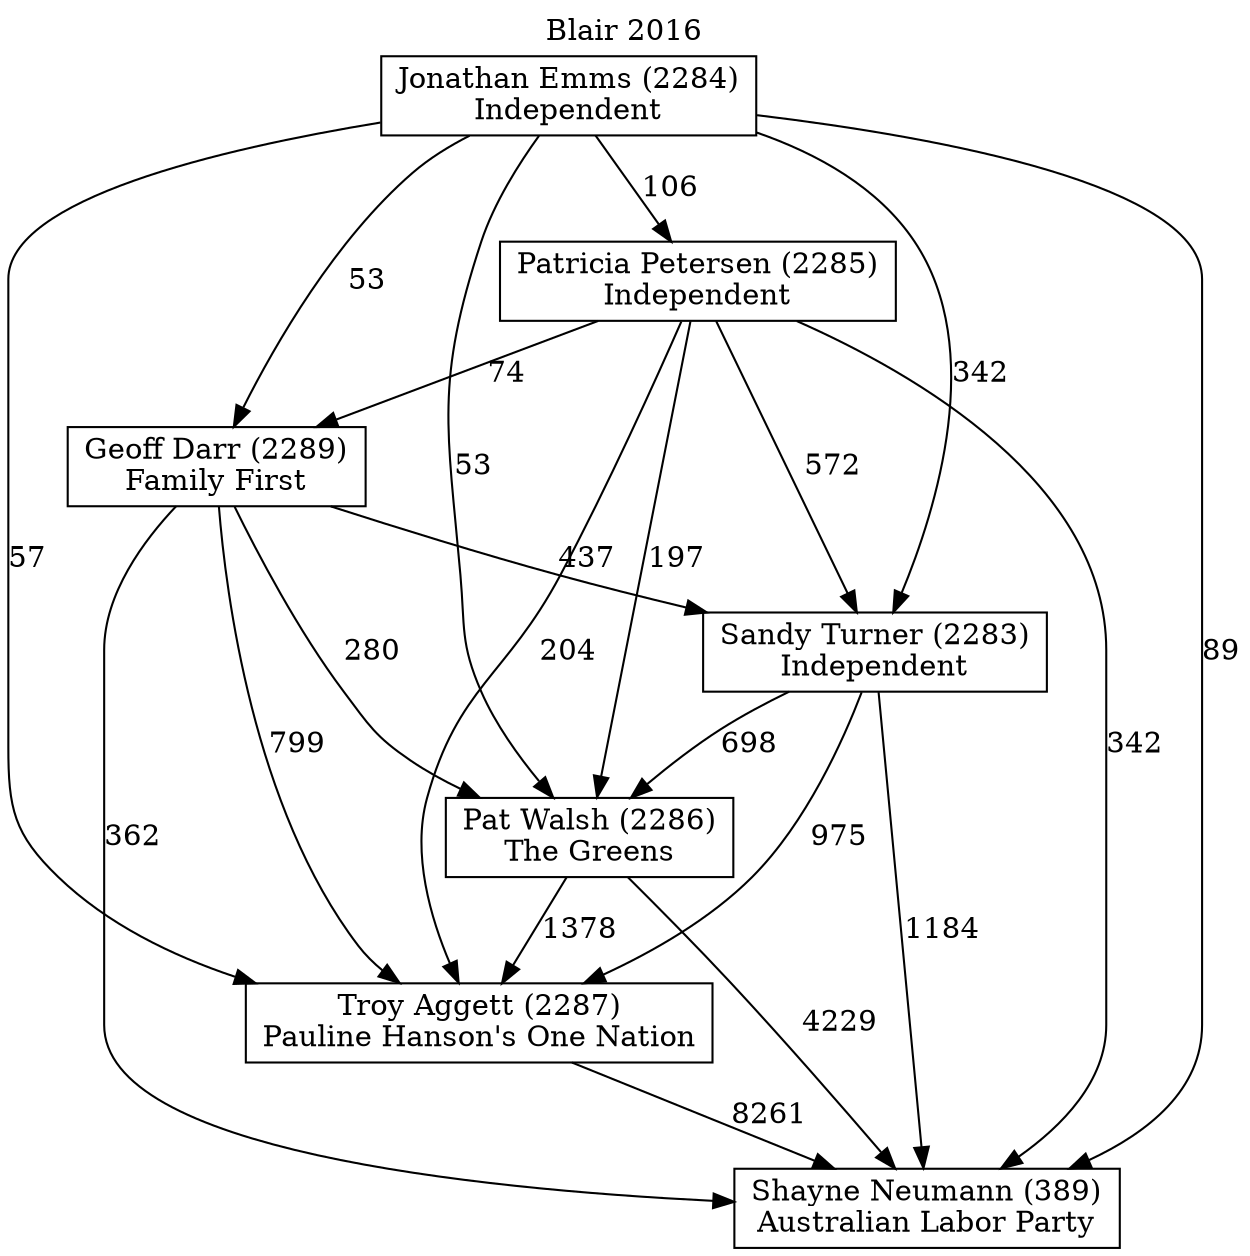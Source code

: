 // House preference flow
digraph "Shayne Neumann (389)_Blair_2016" {
	graph [label="Blair 2016" labelloc=t mclimit=10]
	node [shape=box]
	"Geoff Darr (2289)" [label="Geoff Darr (2289)
Family First"]
	"Troy Aggett (2287)" [label="Troy Aggett (2287)
Pauline Hanson's One Nation"]
	"Patricia Petersen (2285)" [label="Patricia Petersen (2285)
Independent"]
	"Pat Walsh (2286)" [label="Pat Walsh (2286)
The Greens"]
	"Shayne Neumann (389)" [label="Shayne Neumann (389)
Australian Labor Party"]
	"Sandy Turner (2283)" [label="Sandy Turner (2283)
Independent"]
	"Jonathan Emms (2284)" [label="Jonathan Emms (2284)
Independent"]
	"Geoff Darr (2289)" -> "Sandy Turner (2283)" [label=437]
	"Sandy Turner (2283)" -> "Shayne Neumann (389)" [label=1184]
	"Jonathan Emms (2284)" -> "Sandy Turner (2283)" [label=342]
	"Sandy Turner (2283)" -> "Troy Aggett (2287)" [label=975]
	"Patricia Petersen (2285)" -> "Troy Aggett (2287)" [label=204]
	"Jonathan Emms (2284)" -> "Pat Walsh (2286)" [label=53]
	"Geoff Darr (2289)" -> "Troy Aggett (2287)" [label=799]
	"Sandy Turner (2283)" -> "Pat Walsh (2286)" [label=698]
	"Jonathan Emms (2284)" -> "Troy Aggett (2287)" [label=57]
	"Patricia Petersen (2285)" -> "Sandy Turner (2283)" [label=572]
	"Pat Walsh (2286)" -> "Shayne Neumann (389)" [label=4229]
	"Jonathan Emms (2284)" -> "Shayne Neumann (389)" [label=89]
	"Patricia Petersen (2285)" -> "Geoff Darr (2289)" [label=74]
	"Geoff Darr (2289)" -> "Pat Walsh (2286)" [label=280]
	"Pat Walsh (2286)" -> "Troy Aggett (2287)" [label=1378]
	"Jonathan Emms (2284)" -> "Patricia Petersen (2285)" [label=106]
	"Troy Aggett (2287)" -> "Shayne Neumann (389)" [label=8261]
	"Jonathan Emms (2284)" -> "Geoff Darr (2289)" [label=53]
	"Patricia Petersen (2285)" -> "Shayne Neumann (389)" [label=342]
	"Patricia Petersen (2285)" -> "Pat Walsh (2286)" [label=197]
	"Geoff Darr (2289)" -> "Shayne Neumann (389)" [label=362]
}
